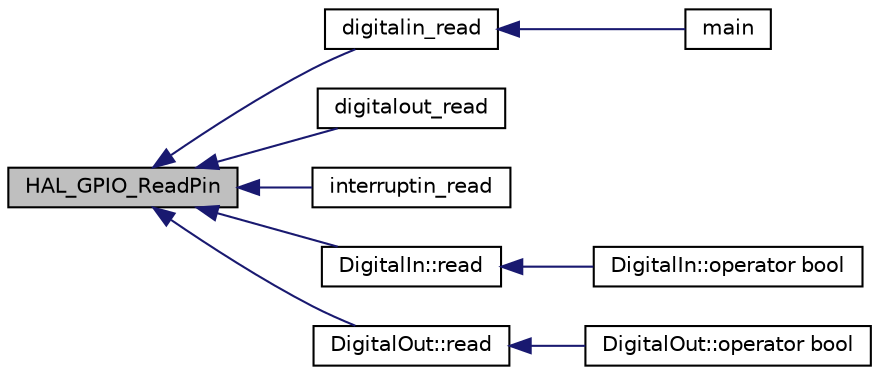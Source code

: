 digraph "HAL_GPIO_ReadPin"
{
  edge [fontname="Helvetica",fontsize="10",labelfontname="Helvetica",labelfontsize="10"];
  node [fontname="Helvetica",fontsize="10",shape=record];
  rankdir="LR";
  Node7 [label="HAL_GPIO_ReadPin",height=0.2,width=0.4,color="black", fillcolor="grey75", style="filled", fontcolor="black"];
  Node7 -> Node8 [dir="back",color="midnightblue",fontsize="10",style="solid",fontname="Helvetica"];
  Node8 [label="digitalin_read",height=0.2,width=0.4,color="black", fillcolor="white", style="filled",URL="$digital__in_8c.html#aa06209320f64bd5aed66aeb6825cecbe",tooltip="Read current value of pin. "];
  Node8 -> Node9 [dir="back",color="midnightblue",fontsize="10",style="solid",fontname="Helvetica"];
  Node9 [label="main",height=0.2,width=0.4,color="black", fillcolor="white", style="filled",URL="$gpio_8c.html#a840291bc02cba5474a4cb46a9b9566fe",tooltip="digitalout and digitalin test "];
  Node7 -> Node10 [dir="back",color="midnightblue",fontsize="10",style="solid",fontname="Helvetica"];
  Node10 [label="digitalout_read",height=0.2,width=0.4,color="black", fillcolor="white", style="filled",URL="$digital__out_8c.html#a877a0efd4163fdf1839fa4ff7c30dcf6",tooltip="Read current value of pin. "];
  Node7 -> Node11 [dir="back",color="midnightblue",fontsize="10",style="solid",fontname="Helvetica"];
  Node11 [label="interruptin_read",height=0.2,width=0.4,color="black", fillcolor="white", style="filled",URL="$interrupt__in_8c.html#a68a22ce656c0fc247c6bc488b4195a20",tooltip="Reads current value of pin. "];
  Node7 -> Node12 [dir="back",color="midnightblue",fontsize="10",style="solid",fontname="Helvetica"];
  Node12 [label="DigitalIn::read",height=0.2,width=0.4,color="black", fillcolor="white", style="filled",URL="$class_digital_in.html#a52e41937a75402b19becb8159ee7792c",tooltip="Read current value of pin. "];
  Node12 -> Node13 [dir="back",color="midnightblue",fontsize="10",style="solid",fontname="Helvetica"];
  Node13 [label="DigitalIn::operator bool",height=0.2,width=0.4,color="black", fillcolor="white", style="filled",URL="$class_digital_in.html#aa72968e29823c17709f3b2836dc5ebbf"];
  Node7 -> Node14 [dir="back",color="midnightblue",fontsize="10",style="solid",fontname="Helvetica"];
  Node14 [label="DigitalOut::read",height=0.2,width=0.4,color="black", fillcolor="white", style="filled",URL="$class_digital_out.html#a07733e2babe0cc5505425cc8d139eed2",tooltip="Read current value of pin. "];
  Node14 -> Node15 [dir="back",color="midnightblue",fontsize="10",style="solid",fontname="Helvetica"];
  Node15 [label="DigitalOut::operator bool",height=0.2,width=0.4,color="black", fillcolor="white", style="filled",URL="$class_digital_out.html#a40ef172a750bd8a0ba605e310a474998"];
}
